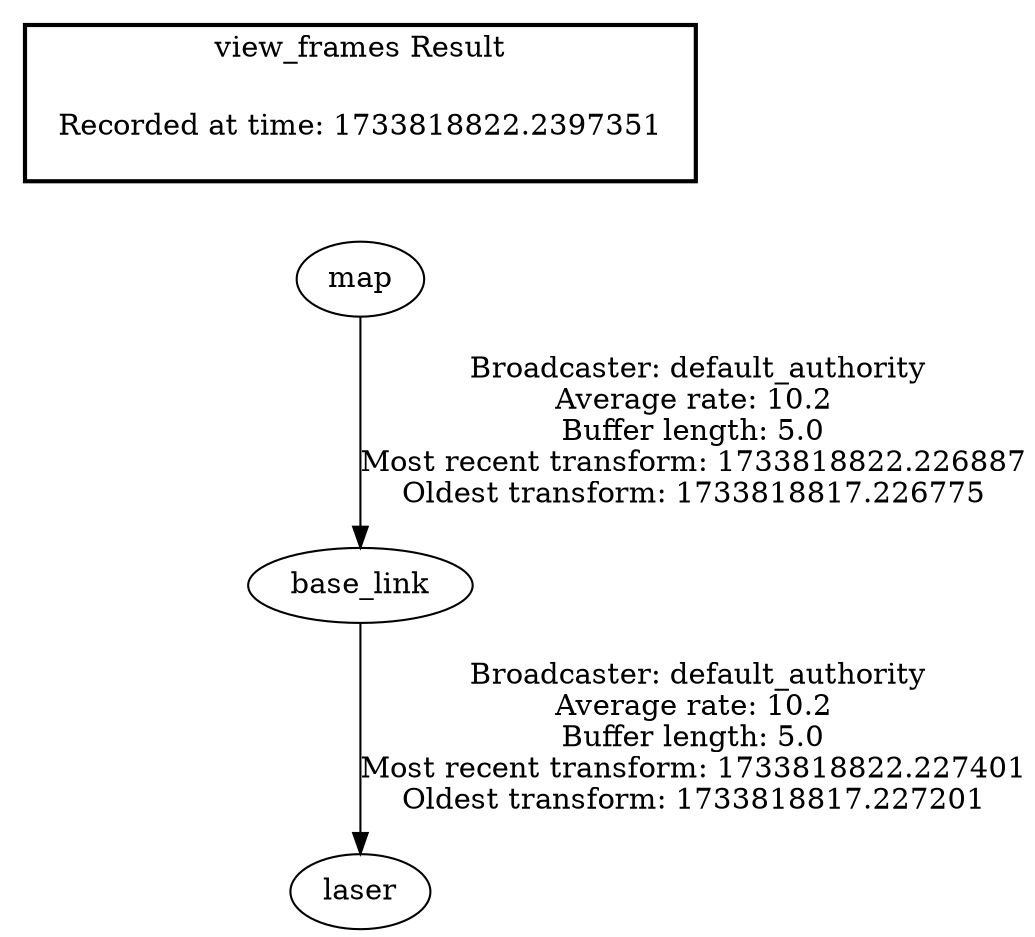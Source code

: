 digraph G {
"map" -> "base_link"[label=" Broadcaster: default_authority\nAverage rate: 10.2\nBuffer length: 5.0\nMost recent transform: 1733818822.226887\nOldest transform: 1733818817.226775\n"];
"base_link" -> "laser"[label=" Broadcaster: default_authority\nAverage rate: 10.2\nBuffer length: 5.0\nMost recent transform: 1733818822.227401\nOldest transform: 1733818817.227201\n"];
edge [style=invis];
 subgraph cluster_legend { style=bold; color=black; label ="view_frames Result";
"Recorded at time: 1733818822.2397351"[ shape=plaintext ] ;
}->"map";
}